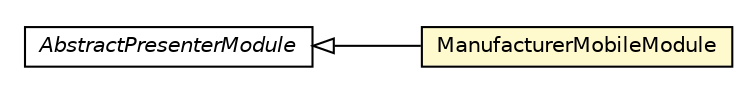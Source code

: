 #!/usr/local/bin/dot
#
# Class diagram 
# Generated by UMLGraph version R5_6-24-gf6e263 (http://www.umlgraph.org/)
#

digraph G {
	edge [fontname="Helvetica",fontsize=10,labelfontname="Helvetica",labelfontsize=10];
	node [fontname="Helvetica",fontsize=10,shape=plaintext];
	nodesep=0.25;
	ranksep=0.5;
	rankdir=LR;
	// com.gwtplatform.mvp.client.gin.AbstractPresenterModule
	c238375 [label=<<table title="com.gwtplatform.mvp.client.gin.AbstractPresenterModule" border="0" cellborder="1" cellspacing="0" cellpadding="2" port="p" href="../../../../mvp/client/gin/AbstractPresenterModule.html">
		<tr><td><table border="0" cellspacing="0" cellpadding="1">
<tr><td align="center" balign="center"><font face="Helvetica-Oblique"> AbstractPresenterModule </font></td></tr>
		</table></td></tr>
		</table>>, URL="../../../../mvp/client/gin/AbstractPresenterModule.html", fontname="Helvetica", fontcolor="black", fontsize=10.0];
	// com.gwtplatform.carstore.client.application.manufacturer.ManufacturerMobileModule
	c238617 [label=<<table title="com.gwtplatform.carstore.client.application.manufacturer.ManufacturerMobileModule" border="0" cellborder="1" cellspacing="0" cellpadding="2" port="p" bgcolor="lemonChiffon" href="./ManufacturerMobileModule.html">
		<tr><td><table border="0" cellspacing="0" cellpadding="1">
<tr><td align="center" balign="center"> ManufacturerMobileModule </td></tr>
		</table></td></tr>
		</table>>, URL="./ManufacturerMobileModule.html", fontname="Helvetica", fontcolor="black", fontsize=10.0];
	//com.gwtplatform.carstore.client.application.manufacturer.ManufacturerMobileModule extends com.gwtplatform.mvp.client.gin.AbstractPresenterModule
	c238375:p -> c238617:p [dir=back,arrowtail=empty];
}

